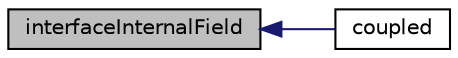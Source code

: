 digraph "interfaceInternalField"
{
  bgcolor="transparent";
  edge [fontname="Helvetica",fontsize="10",labelfontname="Helvetica",labelfontsize="10"];
  node [fontname="Helvetica",fontsize="10",shape=record];
  rankdir="LR";
  Node1 [label="interfaceInternalField",height=0.2,width=0.4,color="black", fillcolor="grey75", style="filled", fontcolor="black"];
  Node1 -> Node2 [dir="back",color="midnightblue",fontsize="10",style="solid",fontname="Helvetica"];
  Node2 [label="coupled",height=0.2,width=0.4,color="black",URL="$a02185.html#acffd678e538fc569f301aacdb4f019b7",tooltip="Return true because this patch is coupled. "];
}

